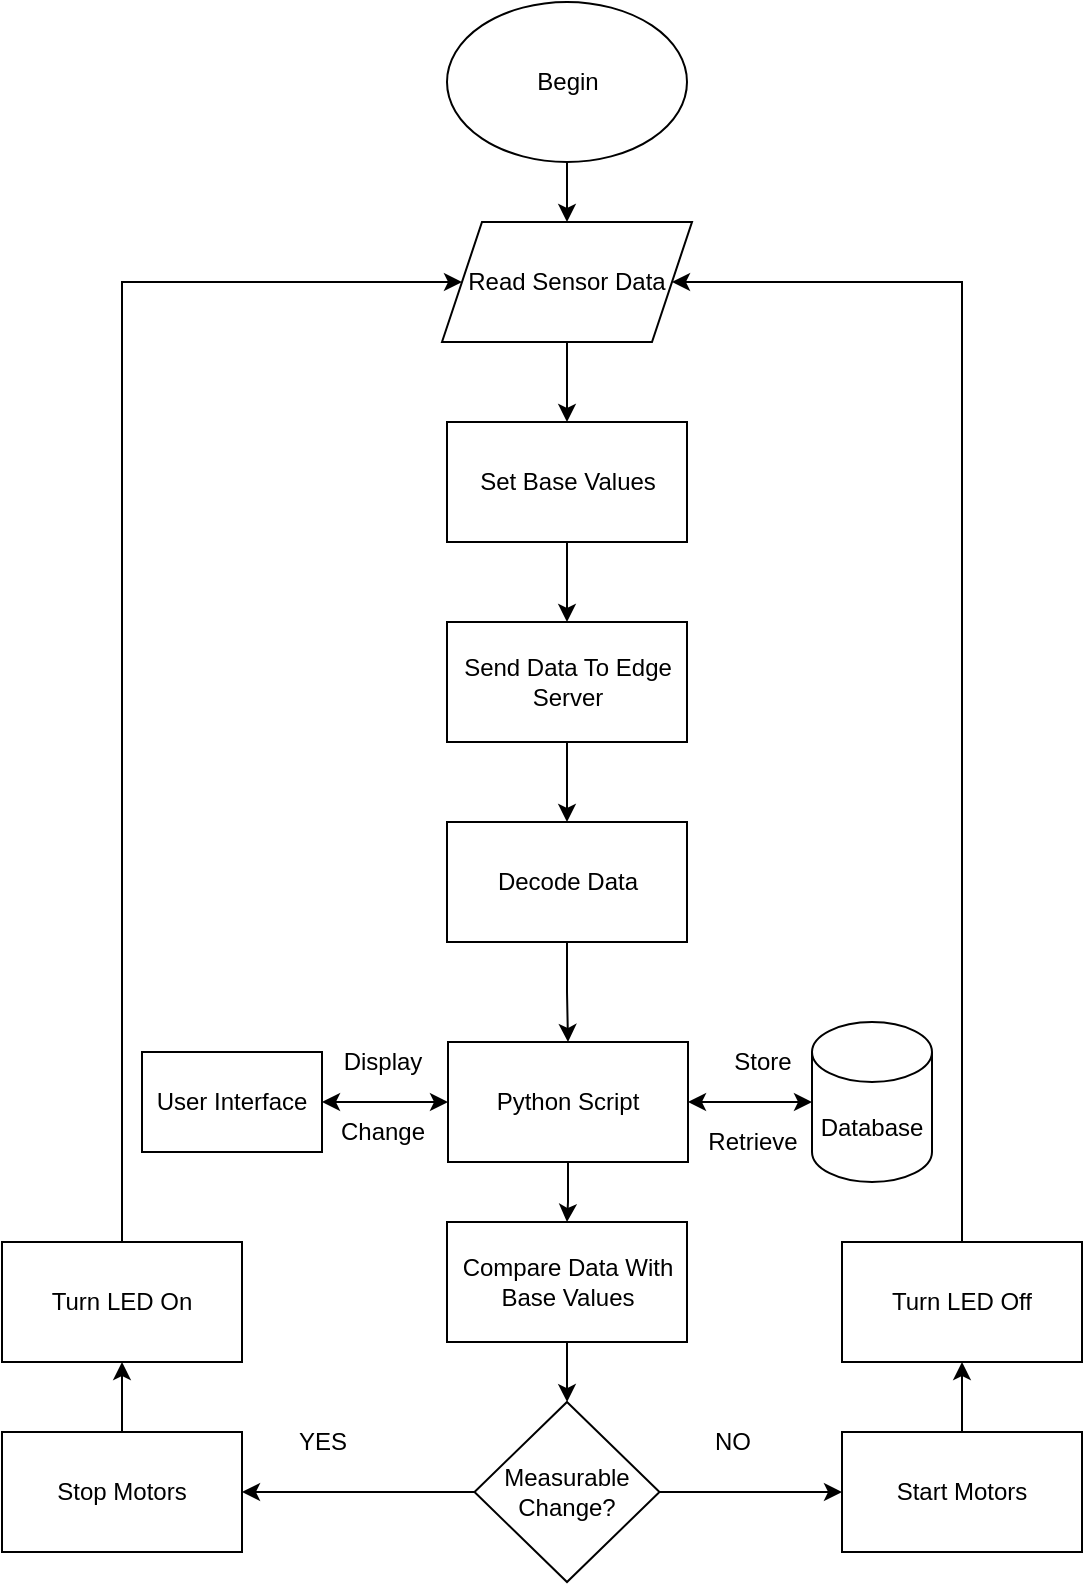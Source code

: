 <mxfile version="17.4.6" type="device"><diagram id="CBPVMyuOd-_KqoF4gAq0" name="Page-1"><mxGraphModel dx="1209" dy="1766" grid="1" gridSize="10" guides="1" tooltips="1" connect="1" arrows="1" fold="1" page="1" pageScale="1" pageWidth="850" pageHeight="1100" math="0" shadow="0"><root><mxCell id="0"/><mxCell id="1" parent="0"/><mxCell id="5QBL0QCIUtgDO5BSQ7T_-2" style="edgeStyle=orthogonalEdgeStyle;rounded=0;orthogonalLoop=1;jettySize=auto;html=1;" edge="1" parent="1" source="5QBL0QCIUtgDO5BSQ7T_-1" target="5QBL0QCIUtgDO5BSQ7T_-9"><mxGeometry relative="1" as="geometry"><mxPoint x="365" y="40" as="targetPoint"/></mxGeometry></mxCell><mxCell id="5QBL0QCIUtgDO5BSQ7T_-1" value="Begin" style="ellipse;whiteSpace=wrap;html=1;" vertex="1" parent="1"><mxGeometry x="302.5" y="-90" width="120" height="80" as="geometry"/></mxCell><mxCell id="5QBL0QCIUtgDO5BSQ7T_-10" style="edgeStyle=orthogonalEdgeStyle;rounded=0;orthogonalLoop=1;jettySize=auto;html=1;" edge="1" parent="1" source="5QBL0QCIUtgDO5BSQ7T_-9" target="5QBL0QCIUtgDO5BSQ7T_-11"><mxGeometry relative="1" as="geometry"><mxPoint x="362.5" y="110" as="targetPoint"/></mxGeometry></mxCell><mxCell id="5QBL0QCIUtgDO5BSQ7T_-9" value="Read Sensor Data" style="shape=parallelogram;perimeter=parallelogramPerimeter;whiteSpace=wrap;html=1;fixedSize=1;" vertex="1" parent="1"><mxGeometry x="300" y="20" width="125" height="60" as="geometry"/></mxCell><mxCell id="5QBL0QCIUtgDO5BSQ7T_-12" style="edgeStyle=orthogonalEdgeStyle;rounded=0;orthogonalLoop=1;jettySize=auto;html=1;" edge="1" parent="1" source="5QBL0QCIUtgDO5BSQ7T_-11" target="5QBL0QCIUtgDO5BSQ7T_-13"><mxGeometry relative="1" as="geometry"><mxPoint x="362.5" y="210" as="targetPoint"/></mxGeometry></mxCell><mxCell id="5QBL0QCIUtgDO5BSQ7T_-11" value="Set Base Values" style="rounded=0;whiteSpace=wrap;html=1;" vertex="1" parent="1"><mxGeometry x="302.5" y="120" width="120" height="60" as="geometry"/></mxCell><mxCell id="5QBL0QCIUtgDO5BSQ7T_-14" style="edgeStyle=orthogonalEdgeStyle;rounded=0;orthogonalLoop=1;jettySize=auto;html=1;exitX=0.5;exitY=1;exitDx=0;exitDy=0;" edge="1" parent="1" source="5QBL0QCIUtgDO5BSQ7T_-45" target="5QBL0QCIUtgDO5BSQ7T_-15"><mxGeometry relative="1" as="geometry"><mxPoint x="362.5" y="310" as="targetPoint"/><mxPoint x="363" y="370" as="sourcePoint"/></mxGeometry></mxCell><mxCell id="5QBL0QCIUtgDO5BSQ7T_-47" style="edgeStyle=orthogonalEdgeStyle;rounded=0;orthogonalLoop=1;jettySize=auto;html=1;startArrow=none;startFill=0;" edge="1" parent="1" source="5QBL0QCIUtgDO5BSQ7T_-13" target="5QBL0QCIUtgDO5BSQ7T_-45"><mxGeometry relative="1" as="geometry"/></mxCell><mxCell id="5QBL0QCIUtgDO5BSQ7T_-13" value="Send Data To Edge Server" style="rounded=0;whiteSpace=wrap;html=1;" vertex="1" parent="1"><mxGeometry x="302.5" y="220" width="120" height="60" as="geometry"/></mxCell><mxCell id="5QBL0QCIUtgDO5BSQ7T_-16" style="edgeStyle=orthogonalEdgeStyle;rounded=0;orthogonalLoop=1;jettySize=auto;html=1;" edge="1" parent="1" source="5QBL0QCIUtgDO5BSQ7T_-15" target="5QBL0QCIUtgDO5BSQ7T_-17"><mxGeometry relative="1" as="geometry"><mxPoint x="362.5" y="530" as="targetPoint"/></mxGeometry></mxCell><mxCell id="5QBL0QCIUtgDO5BSQ7T_-35" style="edgeStyle=orthogonalEdgeStyle;rounded=0;orthogonalLoop=1;jettySize=auto;html=1;startArrow=classic;startFill=1;" edge="1" parent="1" source="5QBL0QCIUtgDO5BSQ7T_-15" target="5QBL0QCIUtgDO5BSQ7T_-36"><mxGeometry relative="1" as="geometry"><mxPoint x="460" y="460" as="targetPoint"/></mxGeometry></mxCell><mxCell id="5QBL0QCIUtgDO5BSQ7T_-40" style="edgeStyle=orthogonalEdgeStyle;rounded=0;orthogonalLoop=1;jettySize=auto;html=1;startArrow=classic;startFill=1;exitX=0;exitY=0.5;exitDx=0;exitDy=0;" edge="1" parent="1" source="5QBL0QCIUtgDO5BSQ7T_-15"><mxGeometry relative="1" as="geometry"><mxPoint x="262.5" y="460" as="sourcePoint"/><mxPoint x="240" y="460" as="targetPoint"/></mxGeometry></mxCell><mxCell id="5QBL0QCIUtgDO5BSQ7T_-15" value="Python Script" style="rounded=0;whiteSpace=wrap;html=1;" vertex="1" parent="1"><mxGeometry x="303" y="430" width="120" height="60" as="geometry"/></mxCell><mxCell id="5QBL0QCIUtgDO5BSQ7T_-18" style="edgeStyle=orthogonalEdgeStyle;rounded=0;orthogonalLoop=1;jettySize=auto;html=1;" edge="1" parent="1" source="5QBL0QCIUtgDO5BSQ7T_-17" target="5QBL0QCIUtgDO5BSQ7T_-19"><mxGeometry relative="1" as="geometry"><mxPoint x="362.5" y="620" as="targetPoint"/></mxGeometry></mxCell><mxCell id="5QBL0QCIUtgDO5BSQ7T_-17" value="Compare Data With Base Values" style="rounded=0;whiteSpace=wrap;html=1;" vertex="1" parent="1"><mxGeometry x="302.5" y="520" width="120" height="60" as="geometry"/></mxCell><mxCell id="5QBL0QCIUtgDO5BSQ7T_-21" style="edgeStyle=orthogonalEdgeStyle;rounded=0;orthogonalLoop=1;jettySize=auto;html=1;entryX=1;entryY=0.5;entryDx=0;entryDy=0;" edge="1" parent="1" source="5QBL0QCIUtgDO5BSQ7T_-19" target="5QBL0QCIUtgDO5BSQ7T_-22"><mxGeometry relative="1" as="geometry"><mxPoint x="240" y="655" as="targetPoint"/></mxGeometry></mxCell><mxCell id="5QBL0QCIUtgDO5BSQ7T_-30" style="edgeStyle=orthogonalEdgeStyle;rounded=0;orthogonalLoop=1;jettySize=auto;html=1;entryX=0;entryY=0.5;entryDx=0;entryDy=0;" edge="1" parent="1" source="5QBL0QCIUtgDO5BSQ7T_-19" target="5QBL0QCIUtgDO5BSQ7T_-27"><mxGeometry relative="1" as="geometry"/></mxCell><mxCell id="5QBL0QCIUtgDO5BSQ7T_-19" value="Measurable Change?" style="rhombus;whiteSpace=wrap;html=1;" vertex="1" parent="1"><mxGeometry x="316.25" y="610" width="92.5" height="90" as="geometry"/></mxCell><mxCell id="5QBL0QCIUtgDO5BSQ7T_-23" style="edgeStyle=orthogonalEdgeStyle;rounded=0;orthogonalLoop=1;jettySize=auto;html=1;" edge="1" parent="1" source="5QBL0QCIUtgDO5BSQ7T_-22"><mxGeometry relative="1" as="geometry"><mxPoint x="140" y="590" as="targetPoint"/></mxGeometry></mxCell><mxCell id="5QBL0QCIUtgDO5BSQ7T_-22" value="Stop Motors" style="rounded=0;whiteSpace=wrap;html=1;" vertex="1" parent="1"><mxGeometry x="80" y="625" width="120" height="60" as="geometry"/></mxCell><mxCell id="5QBL0QCIUtgDO5BSQ7T_-33" style="edgeStyle=orthogonalEdgeStyle;rounded=0;orthogonalLoop=1;jettySize=auto;html=1;entryX=0;entryY=0.5;entryDx=0;entryDy=0;" edge="1" parent="1" source="5QBL0QCIUtgDO5BSQ7T_-24" target="5QBL0QCIUtgDO5BSQ7T_-9"><mxGeometry relative="1" as="geometry"><mxPoint x="270" y="170" as="targetPoint"/><Array as="points"><mxPoint x="140" y="50"/></Array></mxGeometry></mxCell><mxCell id="5QBL0QCIUtgDO5BSQ7T_-24" value="Turn LED On" style="rounded=0;whiteSpace=wrap;html=1;" vertex="1" parent="1"><mxGeometry x="80" y="530" width="120" height="60" as="geometry"/></mxCell><mxCell id="5QBL0QCIUtgDO5BSQ7T_-26" style="edgeStyle=orthogonalEdgeStyle;rounded=0;orthogonalLoop=1;jettySize=auto;html=1;" edge="1" parent="1" source="5QBL0QCIUtgDO5BSQ7T_-27"><mxGeometry relative="1" as="geometry"><mxPoint x="560" y="590" as="targetPoint"/></mxGeometry></mxCell><mxCell id="5QBL0QCIUtgDO5BSQ7T_-27" value="Start Motors" style="rounded=0;whiteSpace=wrap;html=1;" vertex="1" parent="1"><mxGeometry x="500" y="625" width="120" height="60" as="geometry"/></mxCell><mxCell id="5QBL0QCIUtgDO5BSQ7T_-34" style="edgeStyle=orthogonalEdgeStyle;rounded=0;orthogonalLoop=1;jettySize=auto;html=1;entryX=1;entryY=0.5;entryDx=0;entryDy=0;" edge="1" parent="1" source="5QBL0QCIUtgDO5BSQ7T_-29" target="5QBL0QCIUtgDO5BSQ7T_-9"><mxGeometry relative="1" as="geometry"><Array as="points"><mxPoint x="560" y="50"/></Array></mxGeometry></mxCell><mxCell id="5QBL0QCIUtgDO5BSQ7T_-29" value="Turn LED Off" style="rounded=0;whiteSpace=wrap;html=1;" vertex="1" parent="1"><mxGeometry x="500" y="530" width="120" height="60" as="geometry"/></mxCell><mxCell id="5QBL0QCIUtgDO5BSQ7T_-31" value="YES" style="text;html=1;align=center;verticalAlign=middle;resizable=0;points=[];autosize=1;strokeColor=none;fillColor=none;" vertex="1" parent="1"><mxGeometry x="220" y="620" width="40" height="20" as="geometry"/></mxCell><mxCell id="5QBL0QCIUtgDO5BSQ7T_-32" value="NO" style="text;html=1;align=center;verticalAlign=middle;resizable=0;points=[];autosize=1;strokeColor=none;fillColor=none;" vertex="1" parent="1"><mxGeometry x="430" y="620" width="30" height="20" as="geometry"/></mxCell><mxCell id="5QBL0QCIUtgDO5BSQ7T_-36" value="Database" style="shape=cylinder3;whiteSpace=wrap;html=1;boundedLbl=1;backgroundOutline=1;size=15;" vertex="1" parent="1"><mxGeometry x="485" y="420" width="60" height="80" as="geometry"/></mxCell><mxCell id="5QBL0QCIUtgDO5BSQ7T_-37" value="Store" style="text;html=1;align=center;verticalAlign=middle;resizable=0;points=[];autosize=1;strokeColor=none;fillColor=none;" vertex="1" parent="1"><mxGeometry x="440" y="430" width="40" height="20" as="geometry"/></mxCell><mxCell id="5QBL0QCIUtgDO5BSQ7T_-38" value="Retrieve" style="text;html=1;align=center;verticalAlign=middle;resizable=0;points=[];autosize=1;strokeColor=none;fillColor=none;" vertex="1" parent="1"><mxGeometry x="425" y="470" width="60" height="20" as="geometry"/></mxCell><mxCell id="5QBL0QCIUtgDO5BSQ7T_-39" value="User Interface" style="rounded=0;whiteSpace=wrap;html=1;" vertex="1" parent="1"><mxGeometry x="150" y="435" width="90" height="50" as="geometry"/></mxCell><mxCell id="5QBL0QCIUtgDO5BSQ7T_-43" value="Display" style="text;html=1;align=center;verticalAlign=middle;resizable=0;points=[];autosize=1;strokeColor=none;fillColor=none;" vertex="1" parent="1"><mxGeometry x="245" y="430" width="50" height="20" as="geometry"/></mxCell><mxCell id="5QBL0QCIUtgDO5BSQ7T_-44" value="Change" style="text;html=1;align=center;verticalAlign=middle;resizable=0;points=[];autosize=1;strokeColor=none;fillColor=none;" vertex="1" parent="1"><mxGeometry x="240" y="465" width="60" height="20" as="geometry"/></mxCell><mxCell id="5QBL0QCIUtgDO5BSQ7T_-45" value="Decode Data" style="rounded=0;whiteSpace=wrap;html=1;" vertex="1" parent="1"><mxGeometry x="302.5" y="320" width="120" height="60" as="geometry"/></mxCell></root></mxGraphModel></diagram></mxfile>